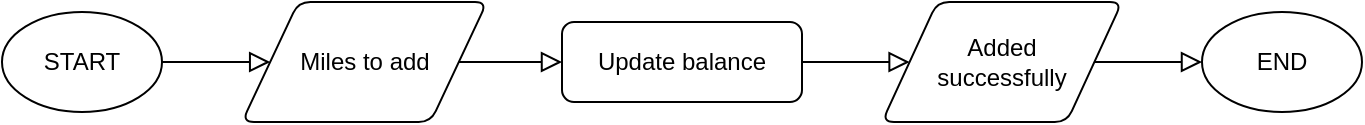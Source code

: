 <mxfile version="15.4.0" type="device"><diagram id="C5RBs43oDa-KdzZeNtuy" name="Page-1"><mxGraphModel dx="1086" dy="1112" grid="1" gridSize="10" guides="1" tooltips="1" connect="1" arrows="1" fold="1" page="1" pageScale="1" pageWidth="827" pageHeight="1169" math="0" shadow="0"><root><mxCell id="WIyWlLk6GJQsqaUBKTNV-0"/><mxCell id="WIyWlLk6GJQsqaUBKTNV-1" parent="WIyWlLk6GJQsqaUBKTNV-0"/><mxCell id="WIyWlLk6GJQsqaUBKTNV-2" value="" style="rounded=0;html=1;jettySize=auto;orthogonalLoop=1;fontSize=11;endArrow=block;endFill=0;endSize=8;strokeWidth=1;shadow=0;labelBackgroundColor=none;edgeStyle=orthogonalEdgeStyle;exitX=1;exitY=0.5;exitDx=0;exitDy=0;" parent="WIyWlLk6GJQsqaUBKTNV-1" edge="1" source="kIrWRngPIplTTib0LVab-3"><mxGeometry relative="1" as="geometry"><mxPoint x="140" y="180" as="sourcePoint"/><mxPoint x="320" y="80" as="targetPoint"/></mxGeometry></mxCell><mxCell id="WIyWlLk6GJQsqaUBKTNV-7" value="Update balance" style="rounded=1;whiteSpace=wrap;html=1;fontSize=12;glass=0;strokeWidth=1;shadow=0;" parent="WIyWlLk6GJQsqaUBKTNV-1" vertex="1"><mxGeometry x="320" y="60" width="120" height="40" as="geometry"/></mxCell><mxCell id="kIrWRngPIplTTib0LVab-1" value="START" style="strokeWidth=1;html=1;shape=mxgraph.flowchart.start_1;whiteSpace=wrap;" parent="WIyWlLk6GJQsqaUBKTNV-1" vertex="1"><mxGeometry x="40" y="55" width="80" height="50" as="geometry"/></mxCell><mxCell id="kIrWRngPIplTTib0LVab-2" value="" style="rounded=0;html=1;jettySize=auto;orthogonalLoop=1;fontSize=11;endArrow=block;endFill=0;endSize=8;strokeWidth=1;shadow=0;labelBackgroundColor=none;edgeStyle=orthogonalEdgeStyle;exitX=1;exitY=0.5;exitDx=0;exitDy=0;exitPerimeter=0;entryX=0;entryY=0.5;entryDx=0;entryDy=0;" parent="WIyWlLk6GJQsqaUBKTNV-1" source="kIrWRngPIplTTib0LVab-1" target="kIrWRngPIplTTib0LVab-3" edge="1"><mxGeometry relative="1" as="geometry"><mxPoint x="230" y="115" as="sourcePoint"/><mxPoint x="140" y="155" as="targetPoint"/></mxGeometry></mxCell><mxCell id="kIrWRngPIplTTib0LVab-3" value="Miles to add" style="shape=parallelogram;html=1;strokeWidth=1;perimeter=parallelogramPerimeter;whiteSpace=wrap;rounded=1;arcSize=12;size=0.23;strokeColor=default;" parent="WIyWlLk6GJQsqaUBKTNV-1" vertex="1"><mxGeometry x="160" y="50" width="122.5" height="60" as="geometry"/></mxCell><mxCell id="kIrWRngPIplTTib0LVab-4" value="Added&lt;br&gt;successfully" style="shape=parallelogram;html=1;strokeWidth=1;perimeter=parallelogramPerimeter;whiteSpace=wrap;rounded=1;arcSize=12;size=0.23;strokeColor=default;" parent="WIyWlLk6GJQsqaUBKTNV-1" vertex="1"><mxGeometry x="480" y="50" width="120" height="60" as="geometry"/></mxCell><mxCell id="kIrWRngPIplTTib0LVab-5" value="" style="rounded=0;html=1;jettySize=auto;orthogonalLoop=1;fontSize=11;endArrow=block;endFill=0;endSize=8;strokeWidth=1;shadow=0;labelBackgroundColor=none;edgeStyle=orthogonalEdgeStyle;exitX=1;exitY=0.5;exitDx=0;exitDy=0;entryX=0;entryY=0.5;entryDx=0;entryDy=0;" parent="WIyWlLk6GJQsqaUBKTNV-1" source="WIyWlLk6GJQsqaUBKTNV-7" edge="1" target="kIrWRngPIplTTib0LVab-4"><mxGeometry relative="1" as="geometry"><mxPoint x="140" y="290" as="sourcePoint"/><mxPoint x="140" y="310" as="targetPoint"/></mxGeometry></mxCell><mxCell id="kIrWRngPIplTTib0LVab-7" value="END" style="strokeWidth=1;html=1;shape=mxgraph.flowchart.start_1;whiteSpace=wrap;" parent="WIyWlLk6GJQsqaUBKTNV-1" vertex="1"><mxGeometry x="640" y="55" width="80" height="50" as="geometry"/></mxCell><mxCell id="BJpg7-vBbKTa8dzfZ9vm-0" value="" style="rounded=0;html=1;jettySize=auto;orthogonalLoop=1;fontSize=11;endArrow=block;endFill=0;endSize=8;strokeWidth=1;shadow=0;labelBackgroundColor=none;edgeStyle=orthogonalEdgeStyle;exitX=1;exitY=0.5;exitDx=0;exitDy=0;entryX=0;entryY=0.5;entryDx=0;entryDy=0;entryPerimeter=0;" edge="1" parent="WIyWlLk6GJQsqaUBKTNV-1" source="kIrWRngPIplTTib0LVab-4" target="kIrWRngPIplTTib0LVab-7"><mxGeometry relative="1" as="geometry"><mxPoint x="620" y="80" as="sourcePoint"/><mxPoint x="673.8" y="80" as="targetPoint"/></mxGeometry></mxCell></root></mxGraphModel></diagram></mxfile>